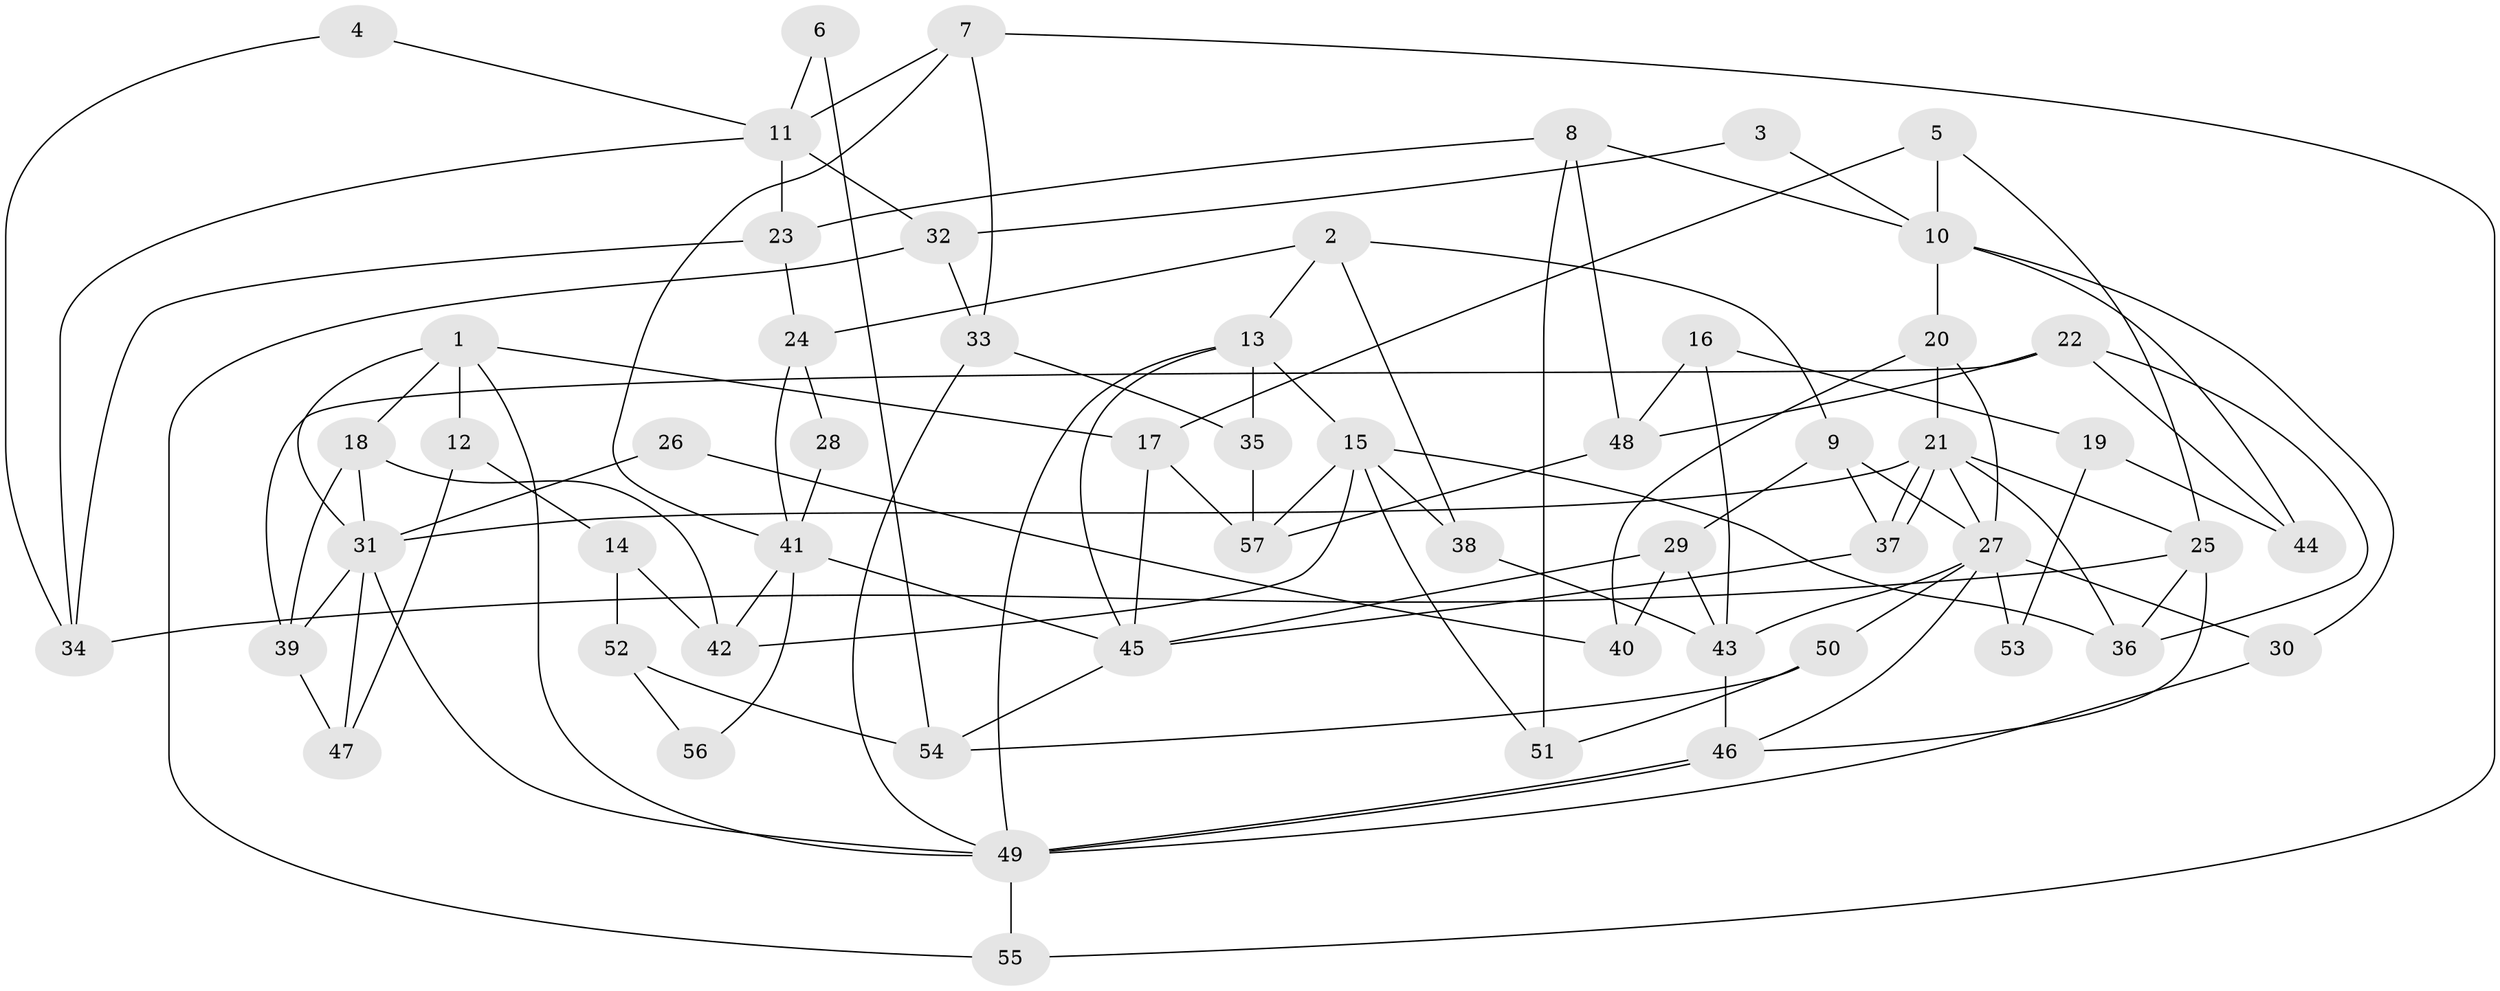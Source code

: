 // coarse degree distribution, {7: 0.07692307692307693, 5: 0.20512820512820512, 2: 0.1282051282051282, 3: 0.2564102564102564, 4: 0.1282051282051282, 8: 0.10256410256410256, 6: 0.07692307692307693, 9: 0.02564102564102564}
// Generated by graph-tools (version 1.1) at 2025/23/03/03/25 07:23:59]
// undirected, 57 vertices, 114 edges
graph export_dot {
graph [start="1"]
  node [color=gray90,style=filled];
  1;
  2;
  3;
  4;
  5;
  6;
  7;
  8;
  9;
  10;
  11;
  12;
  13;
  14;
  15;
  16;
  17;
  18;
  19;
  20;
  21;
  22;
  23;
  24;
  25;
  26;
  27;
  28;
  29;
  30;
  31;
  32;
  33;
  34;
  35;
  36;
  37;
  38;
  39;
  40;
  41;
  42;
  43;
  44;
  45;
  46;
  47;
  48;
  49;
  50;
  51;
  52;
  53;
  54;
  55;
  56;
  57;
  1 -- 31;
  1 -- 49;
  1 -- 12;
  1 -- 17;
  1 -- 18;
  2 -- 38;
  2 -- 9;
  2 -- 13;
  2 -- 24;
  3 -- 10;
  3 -- 32;
  4 -- 11;
  4 -- 34;
  5 -- 17;
  5 -- 10;
  5 -- 25;
  6 -- 54;
  6 -- 11;
  7 -- 33;
  7 -- 41;
  7 -- 11;
  7 -- 55;
  8 -- 23;
  8 -- 48;
  8 -- 10;
  8 -- 51;
  9 -- 27;
  9 -- 37;
  9 -- 29;
  10 -- 20;
  10 -- 30;
  10 -- 44;
  11 -- 23;
  11 -- 32;
  11 -- 34;
  12 -- 47;
  12 -- 14;
  13 -- 49;
  13 -- 15;
  13 -- 35;
  13 -- 45;
  14 -- 42;
  14 -- 52;
  15 -- 36;
  15 -- 38;
  15 -- 42;
  15 -- 51;
  15 -- 57;
  16 -- 48;
  16 -- 43;
  16 -- 19;
  17 -- 45;
  17 -- 57;
  18 -- 31;
  18 -- 39;
  18 -- 42;
  19 -- 44;
  19 -- 53;
  20 -- 21;
  20 -- 27;
  20 -- 40;
  21 -- 37;
  21 -- 37;
  21 -- 25;
  21 -- 27;
  21 -- 31;
  21 -- 36;
  22 -- 39;
  22 -- 36;
  22 -- 44;
  22 -- 48;
  23 -- 34;
  23 -- 24;
  24 -- 41;
  24 -- 28;
  25 -- 46;
  25 -- 34;
  25 -- 36;
  26 -- 40;
  26 -- 31;
  27 -- 30;
  27 -- 43;
  27 -- 46;
  27 -- 50;
  27 -- 53;
  28 -- 41;
  29 -- 43;
  29 -- 40;
  29 -- 45;
  30 -- 49;
  31 -- 49;
  31 -- 39;
  31 -- 47;
  32 -- 55;
  32 -- 33;
  33 -- 35;
  33 -- 49;
  35 -- 57;
  37 -- 45;
  38 -- 43;
  39 -- 47;
  41 -- 45;
  41 -- 42;
  41 -- 56;
  43 -- 46;
  45 -- 54;
  46 -- 49;
  46 -- 49;
  48 -- 57;
  49 -- 55;
  50 -- 51;
  50 -- 54;
  52 -- 54;
  52 -- 56;
}

